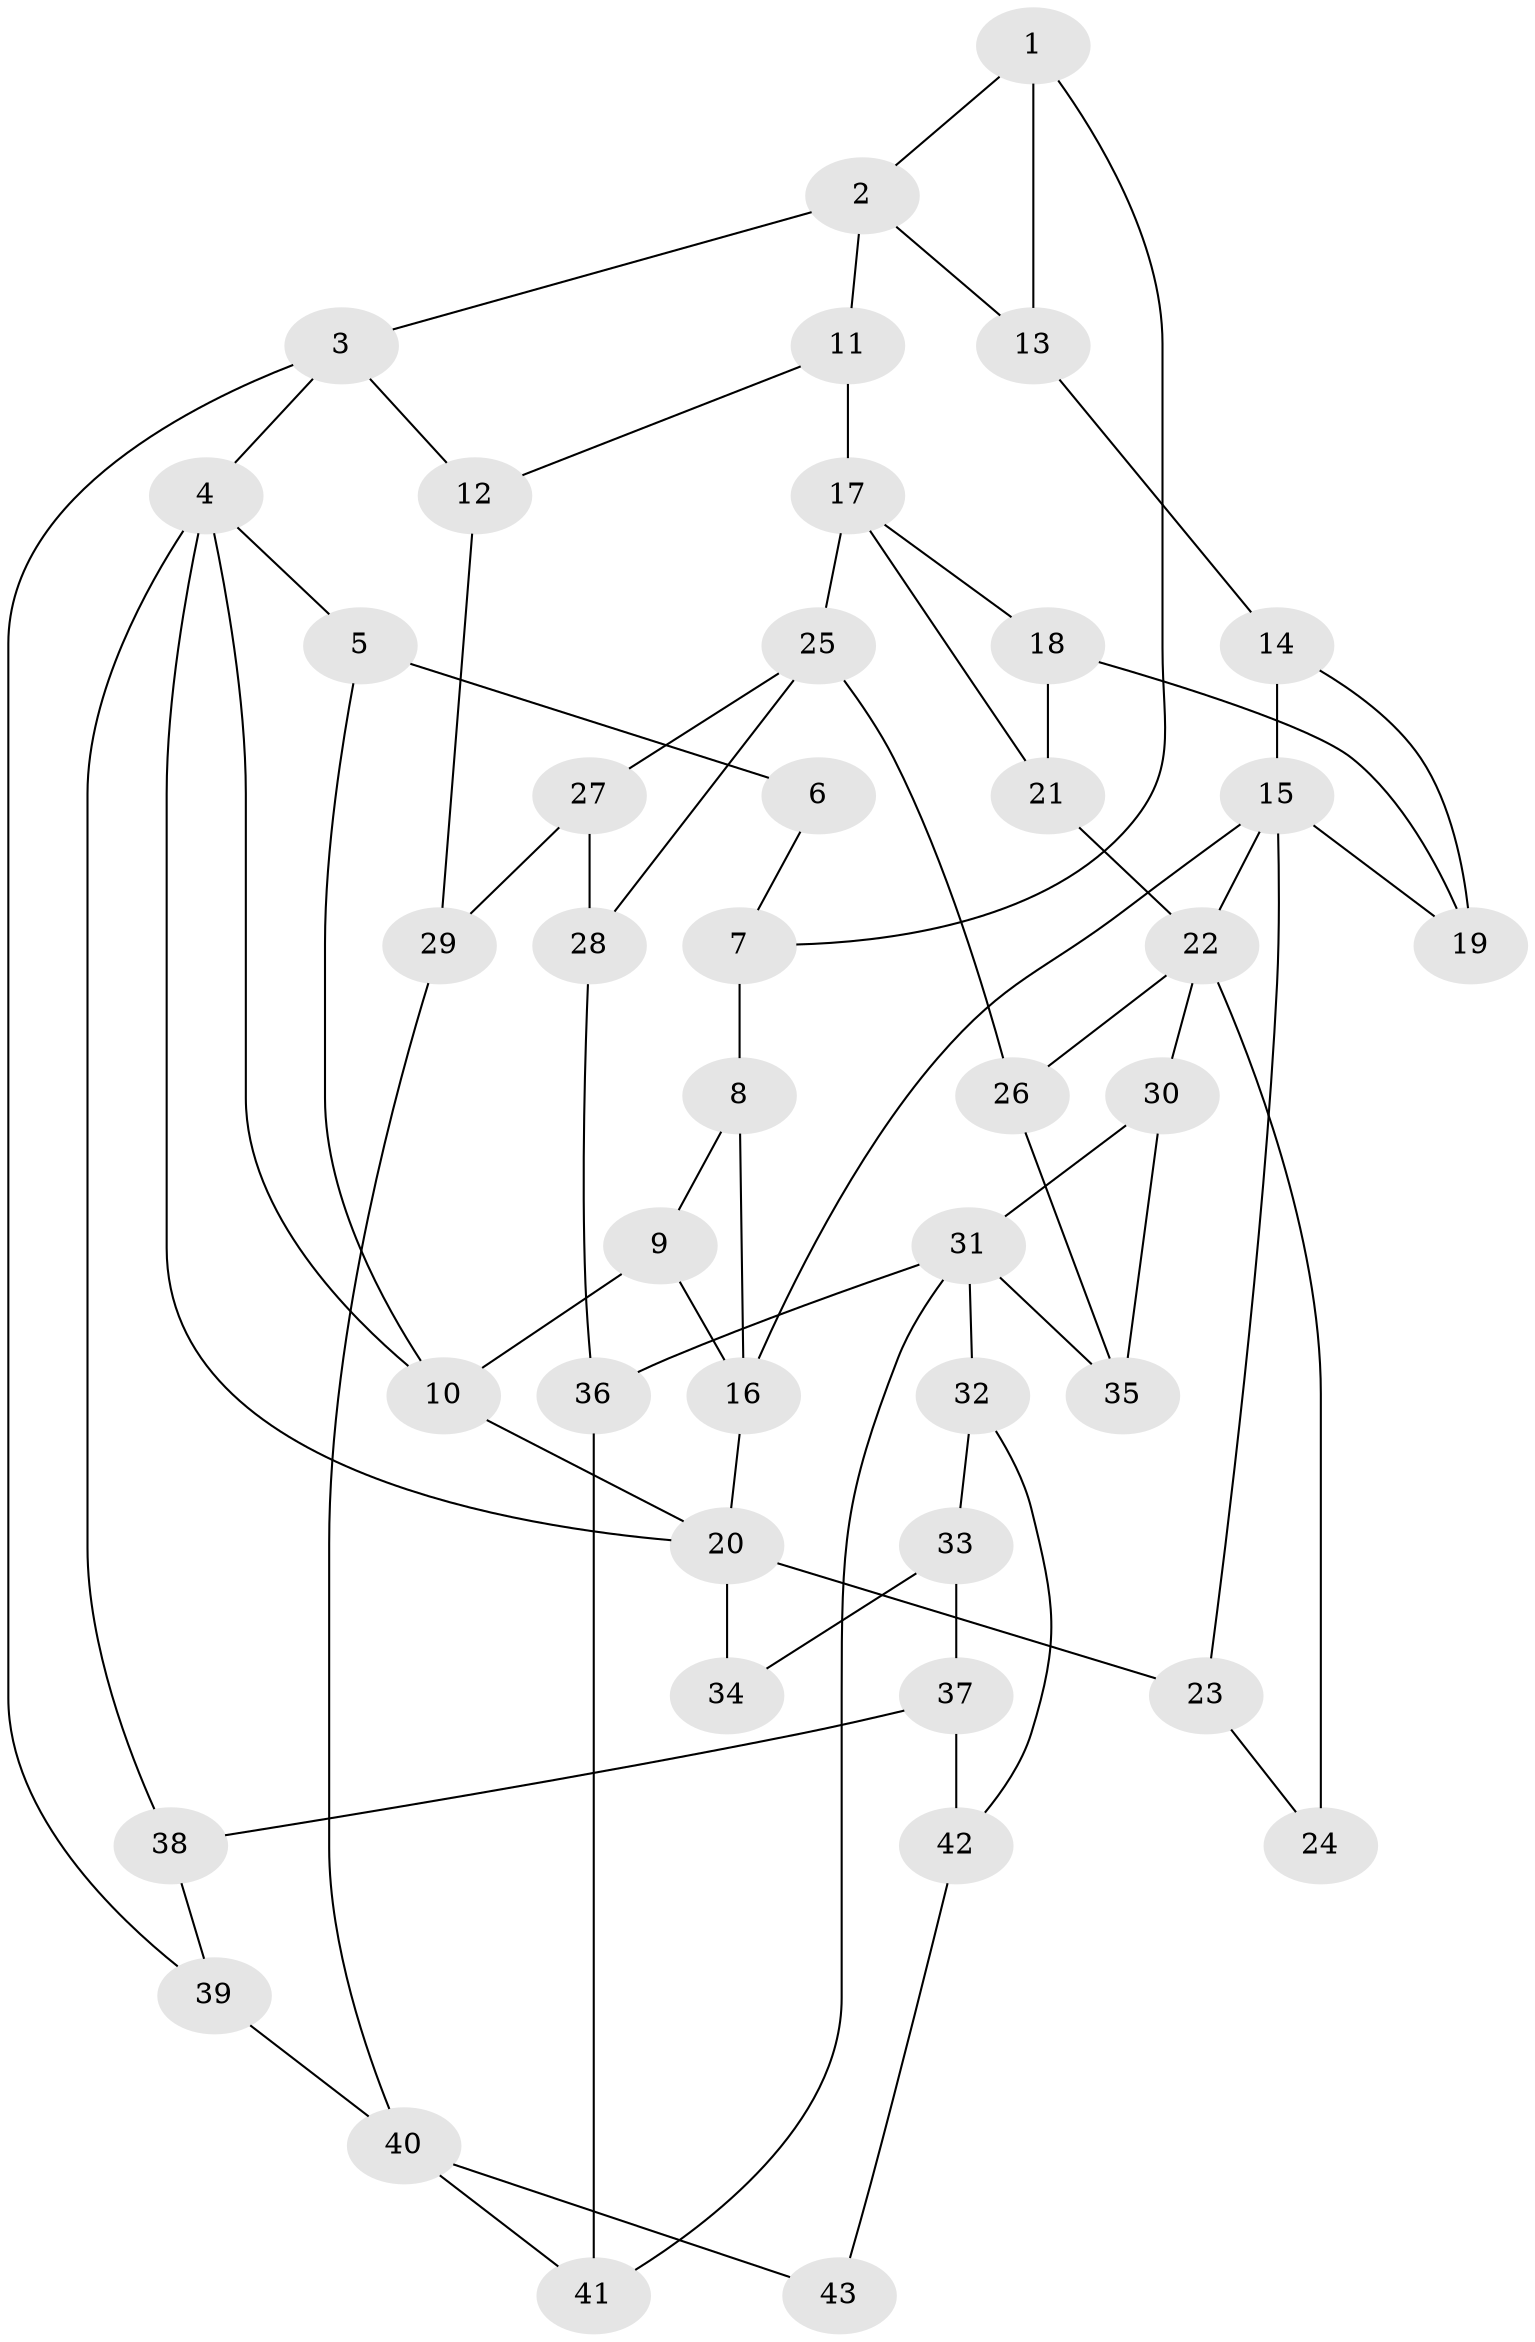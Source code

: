 // original degree distribution, {3: 0.03488372093023256, 6: 0.19767441860465115, 5: 0.5697674418604651, 4: 0.19767441860465115}
// Generated by graph-tools (version 1.1) at 2025/38/03/09/25 02:38:43]
// undirected, 43 vertices, 71 edges
graph export_dot {
graph [start="1"]
  node [color=gray90,style=filled];
  1;
  2;
  3;
  4;
  5;
  6;
  7;
  8;
  9;
  10;
  11;
  12;
  13;
  14;
  15;
  16;
  17;
  18;
  19;
  20;
  21;
  22;
  23;
  24;
  25;
  26;
  27;
  28;
  29;
  30;
  31;
  32;
  33;
  34;
  35;
  36;
  37;
  38;
  39;
  40;
  41;
  42;
  43;
  1 -- 2 [weight=1.0];
  1 -- 7 [weight=1.0];
  1 -- 13 [weight=1.0];
  2 -- 3 [weight=1.0];
  2 -- 11 [weight=1.0];
  2 -- 13 [weight=1.0];
  3 -- 4 [weight=1.0];
  3 -- 12 [weight=1.0];
  3 -- 39 [weight=1.0];
  4 -- 5 [weight=1.0];
  4 -- 10 [weight=1.0];
  4 -- 20 [weight=1.0];
  4 -- 38 [weight=2.0];
  5 -- 6 [weight=1.0];
  5 -- 10 [weight=1.0];
  6 -- 7 [weight=1.0];
  7 -- 8 [weight=1.0];
  8 -- 9 [weight=1.0];
  8 -- 16 [weight=1.0];
  9 -- 10 [weight=1.0];
  9 -- 16 [weight=1.0];
  10 -- 20 [weight=1.0];
  11 -- 12 [weight=1.0];
  11 -- 17 [weight=2.0];
  12 -- 29 [weight=1.0];
  13 -- 14 [weight=1.0];
  14 -- 15 [weight=1.0];
  14 -- 19 [weight=1.0];
  15 -- 16 [weight=2.0];
  15 -- 19 [weight=1.0];
  15 -- 22 [weight=1.0];
  15 -- 23 [weight=1.0];
  16 -- 20 [weight=1.0];
  17 -- 18 [weight=1.0];
  17 -- 21 [weight=1.0];
  17 -- 25 [weight=2.0];
  18 -- 19 [weight=1.0];
  18 -- 21 [weight=1.0];
  20 -- 23 [weight=1.0];
  20 -- 34 [weight=2.0];
  21 -- 22 [weight=1.0];
  22 -- 24 [weight=2.0];
  22 -- 26 [weight=1.0];
  22 -- 30 [weight=1.0];
  23 -- 24 [weight=1.0];
  25 -- 26 [weight=1.0];
  25 -- 27 [weight=1.0];
  25 -- 28 [weight=1.0];
  26 -- 35 [weight=1.0];
  27 -- 28 [weight=1.0];
  27 -- 29 [weight=1.0];
  28 -- 36 [weight=1.0];
  29 -- 40 [weight=1.0];
  30 -- 31 [weight=1.0];
  30 -- 35 [weight=1.0];
  31 -- 32 [weight=2.0];
  31 -- 35 [weight=1.0];
  31 -- 36 [weight=1.0];
  31 -- 41 [weight=1.0];
  32 -- 33 [weight=2.0];
  32 -- 42 [weight=2.0];
  33 -- 34 [weight=2.0];
  33 -- 37 [weight=1.0];
  36 -- 41 [weight=1.0];
  37 -- 38 [weight=1.0];
  37 -- 42 [weight=1.0];
  38 -- 39 [weight=1.0];
  39 -- 40 [weight=2.0];
  40 -- 41 [weight=1.0];
  40 -- 43 [weight=2.0];
  42 -- 43 [weight=2.0];
}
